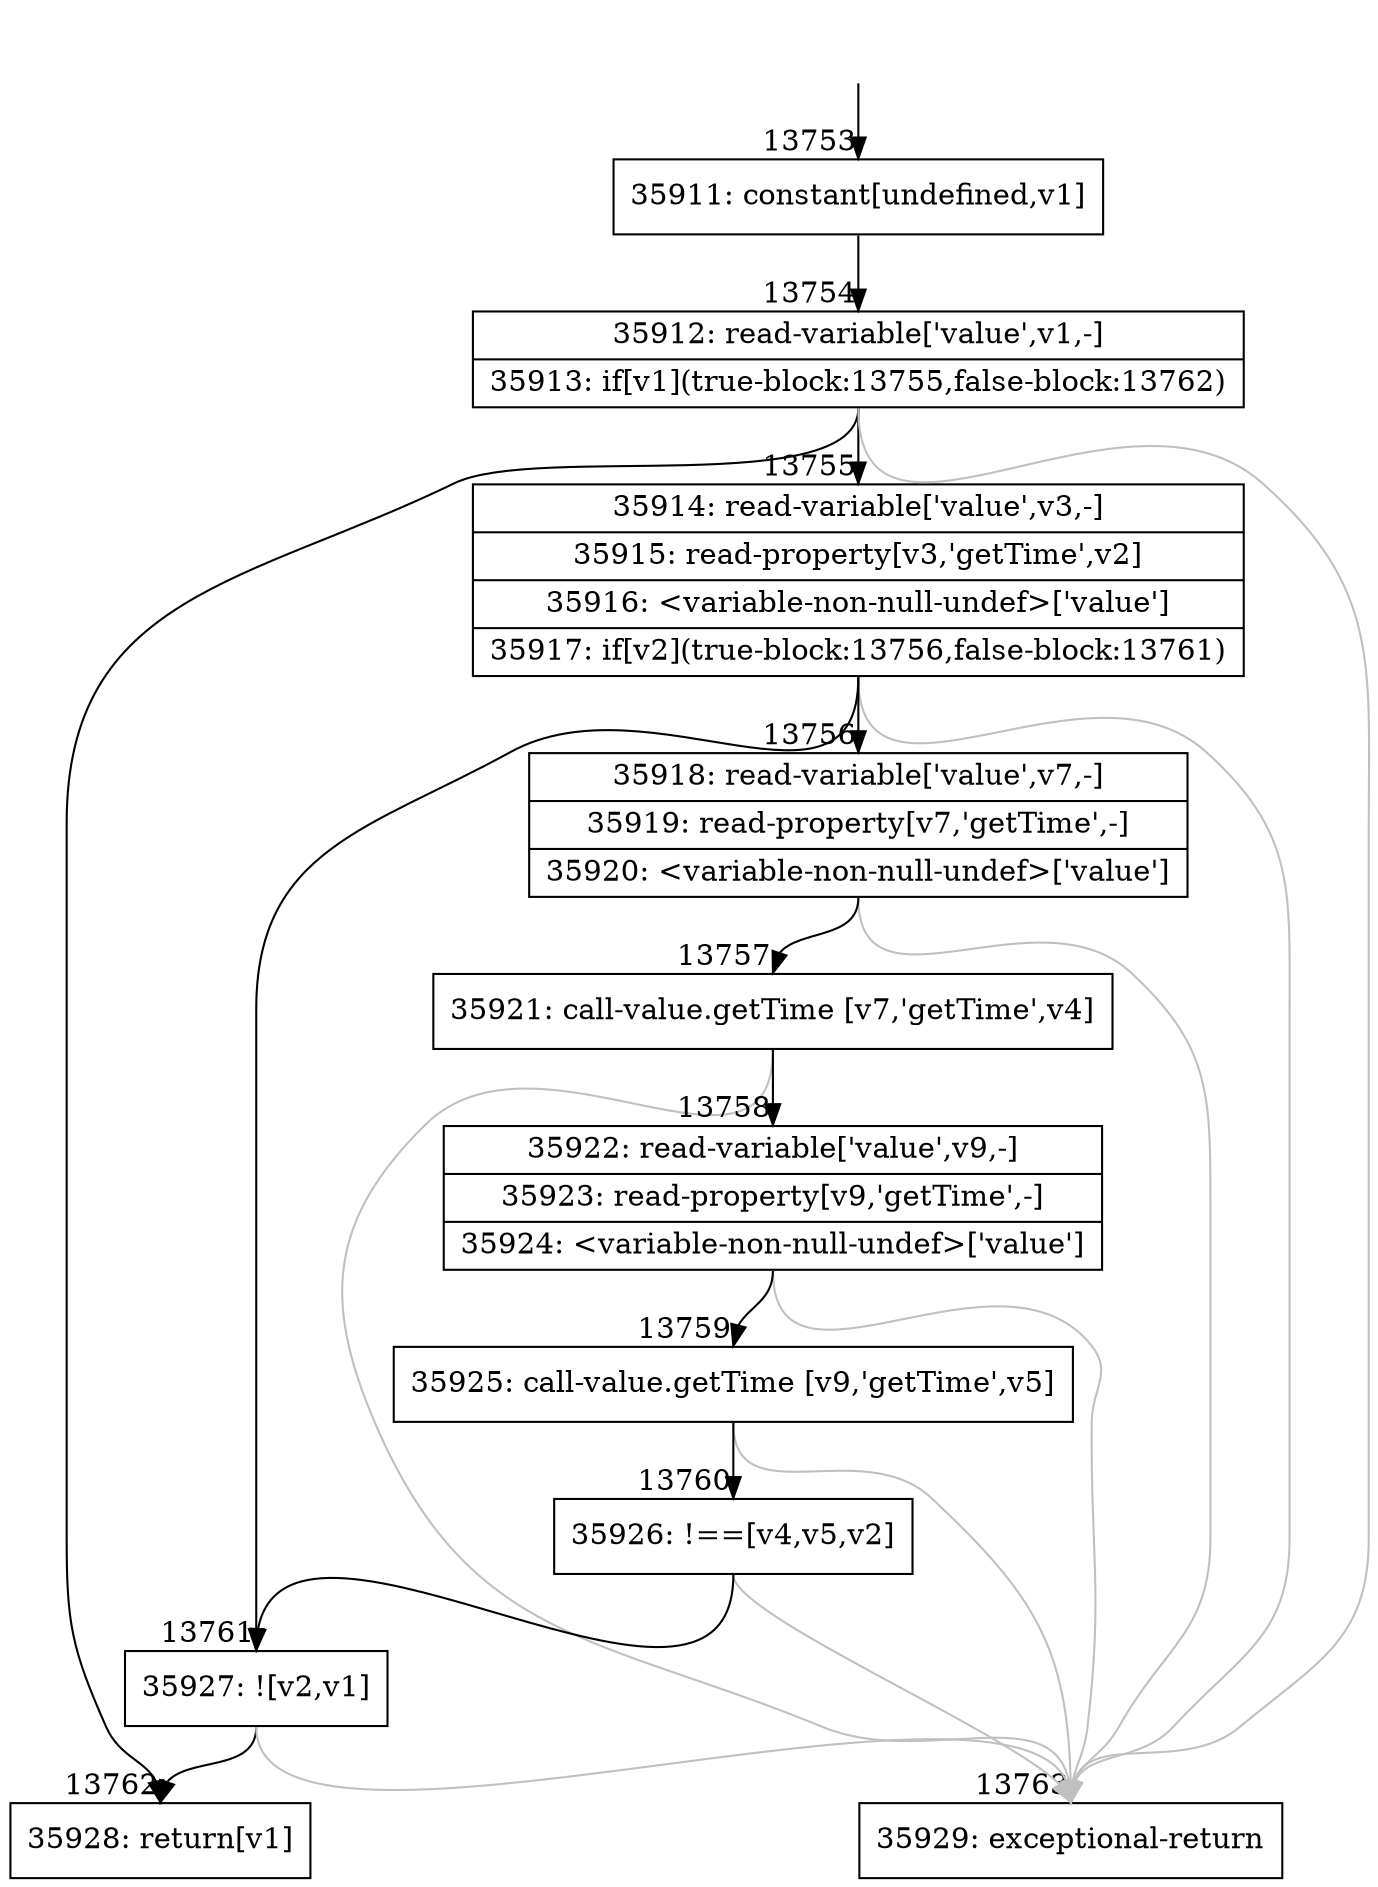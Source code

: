 digraph {
rankdir="TD"
BB_entry1075[shape=none,label=""];
BB_entry1075 -> BB13753 [tailport=s, headport=n, headlabel="    13753"]
BB13753 [shape=record label="{35911: constant[undefined,v1]}" ] 
BB13753 -> BB13754 [tailport=s, headport=n, headlabel="      13754"]
BB13754 [shape=record label="{35912: read-variable['value',v1,-]|35913: if[v1](true-block:13755,false-block:13762)}" ] 
BB13754 -> BB13762 [tailport=s, headport=n, headlabel="      13762"]
BB13754 -> BB13755 [tailport=s, headport=n, headlabel="      13755"]
BB13754 -> BB13763 [tailport=s, headport=n, color=gray, headlabel="      13763"]
BB13755 [shape=record label="{35914: read-variable['value',v3,-]|35915: read-property[v3,'getTime',v2]|35916: \<variable-non-null-undef\>['value']|35917: if[v2](true-block:13756,false-block:13761)}" ] 
BB13755 -> BB13761 [tailport=s, headport=n, headlabel="      13761"]
BB13755 -> BB13756 [tailport=s, headport=n, headlabel="      13756"]
BB13755 -> BB13763 [tailport=s, headport=n, color=gray]
BB13756 [shape=record label="{35918: read-variable['value',v7,-]|35919: read-property[v7,'getTime',-]|35920: \<variable-non-null-undef\>['value']}" ] 
BB13756 -> BB13757 [tailport=s, headport=n, headlabel="      13757"]
BB13756 -> BB13763 [tailport=s, headport=n, color=gray]
BB13757 [shape=record label="{35921: call-value.getTime [v7,'getTime',v4]}" ] 
BB13757 -> BB13758 [tailport=s, headport=n, headlabel="      13758"]
BB13757 -> BB13763 [tailport=s, headport=n, color=gray]
BB13758 [shape=record label="{35922: read-variable['value',v9,-]|35923: read-property[v9,'getTime',-]|35924: \<variable-non-null-undef\>['value']}" ] 
BB13758 -> BB13759 [tailport=s, headport=n, headlabel="      13759"]
BB13758 -> BB13763 [tailport=s, headport=n, color=gray]
BB13759 [shape=record label="{35925: call-value.getTime [v9,'getTime',v5]}" ] 
BB13759 -> BB13760 [tailport=s, headport=n, headlabel="      13760"]
BB13759 -> BB13763 [tailport=s, headport=n, color=gray]
BB13760 [shape=record label="{35926: !==[v4,v5,v2]}" ] 
BB13760 -> BB13761 [tailport=s, headport=n]
BB13760 -> BB13763 [tailport=s, headport=n, color=gray]
BB13761 [shape=record label="{35927: ![v2,v1]}" ] 
BB13761 -> BB13762 [tailport=s, headport=n]
BB13761 -> BB13763 [tailport=s, headport=n, color=gray]
BB13762 [shape=record label="{35928: return[v1]}" ] 
BB13763 [shape=record label="{35929: exceptional-return}" ] 
//#$~ 21655
}

